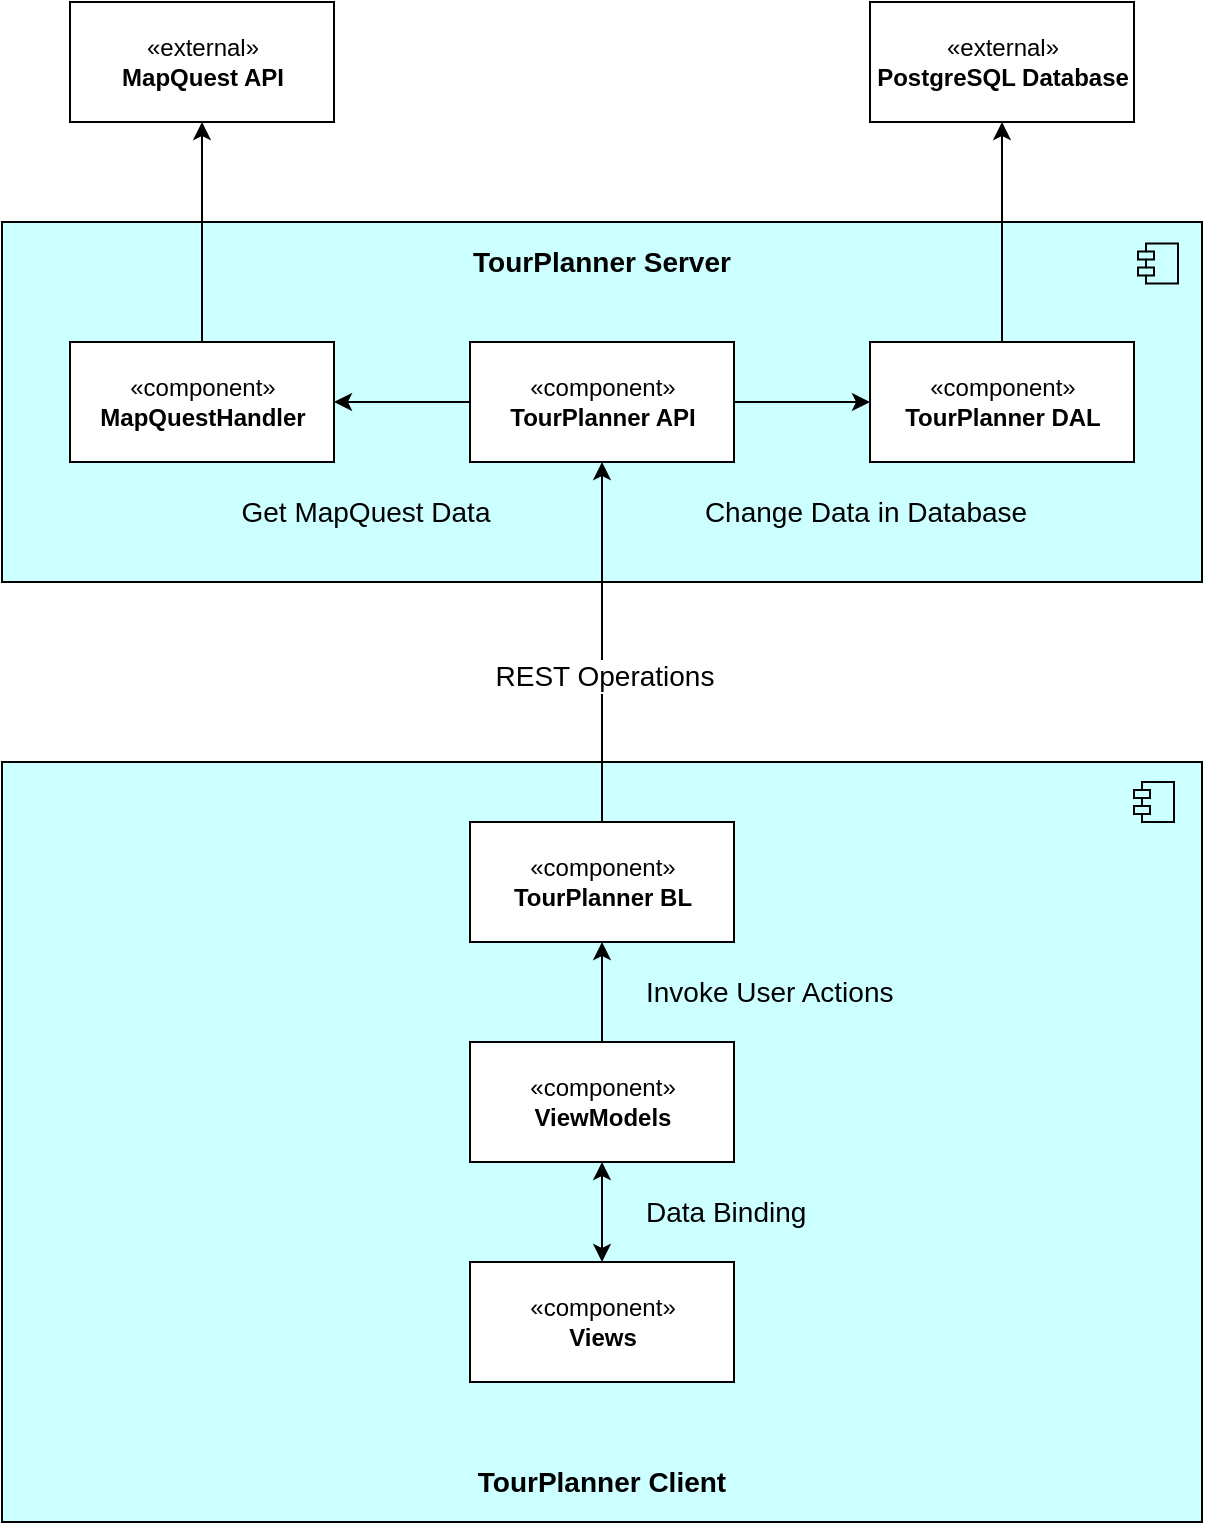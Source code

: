 <mxfile version="16.5.1" type="device"><diagram id="EkRrzrDEgNjFKN_9dOw8" name="Seite-1"><mxGraphModel dx="1422" dy="857" grid="1" gridSize="10" guides="1" tooltips="1" connect="1" arrows="1" fold="1" page="1" pageScale="1" pageWidth="827" pageHeight="1169" math="0" shadow="0"><root><mxCell id="0"/><mxCell id="1" parent="0"/><mxCell id="OAxpw8vTHqimlCDdk_dc-20" value="" style="group;fillColor=none;" parent="1" vertex="1" connectable="0"><mxGeometry x="114" y="690" width="600" height="380" as="geometry"/></mxCell><mxCell id="OAxpw8vTHqimlCDdk_dc-21" value="" style="rounded=0;whiteSpace=wrap;html=1;gradientColor=none;fillColor=#CCFFFF;" parent="OAxpw8vTHqimlCDdk_dc-20" vertex="1"><mxGeometry width="600" height="380.0" as="geometry"/></mxCell><mxCell id="OAxpw8vTHqimlCDdk_dc-22" value="&lt;b style=&quot;font-size: 14px;&quot;&gt;TourPlanner Client&lt;/b&gt;" style="text;html=1;strokeColor=none;fillColor=none;align=center;verticalAlign=middle;whiteSpace=wrap;rounded=0;fontSize=14;" parent="OAxpw8vTHqimlCDdk_dc-20" vertex="1"><mxGeometry x="194" y="340" width="212" height="40" as="geometry"/></mxCell><mxCell id="OAxpw8vTHqimlCDdk_dc-25" value="" style="shape=module;jettyWidth=8;jettyHeight=4;fillColor=#CCFFFF;gradientColor=none;" parent="OAxpw8vTHqimlCDdk_dc-20" vertex="1"><mxGeometry x="566" y="10" width="20" height="20" as="geometry"/></mxCell><mxCell id="OAxpw8vTHqimlCDdk_dc-29" value="Data Binding" style="text;html=1;strokeColor=none;fillColor=none;align=left;verticalAlign=middle;whiteSpace=wrap;rounded=0;fontSize=14;" parent="OAxpw8vTHqimlCDdk_dc-20" vertex="1"><mxGeometry x="320" y="210" width="230" height="30" as="geometry"/></mxCell><mxCell id="OAxpw8vTHqimlCDdk_dc-30" value="Invoke User Actions" style="text;html=1;strokeColor=none;fillColor=none;align=left;verticalAlign=middle;whiteSpace=wrap;rounded=0;fontSize=14;" parent="OAxpw8vTHqimlCDdk_dc-20" vertex="1"><mxGeometry x="320" y="100" width="230" height="30" as="geometry"/></mxCell><mxCell id="OAxpw8vTHqimlCDdk_dc-19" value="" style="group;fillColor=none;" parent="1" vertex="1" connectable="0"><mxGeometry x="114" y="420" width="600" height="180" as="geometry"/></mxCell><mxCell id="OAxpw8vTHqimlCDdk_dc-17" value="" style="rounded=0;whiteSpace=wrap;html=1;gradientColor=none;fillColor=#CCFFFF;" parent="OAxpw8vTHqimlCDdk_dc-19" vertex="1"><mxGeometry width="600" height="180" as="geometry"/></mxCell><mxCell id="OAxpw8vTHqimlCDdk_dc-18" value="&lt;b style=&quot;font-size: 14px;&quot;&gt;TourPlanner Server&lt;/b&gt;" style="text;html=1;strokeColor=none;fillColor=none;align=center;verticalAlign=middle;whiteSpace=wrap;rounded=0;fontSize=14;" parent="OAxpw8vTHqimlCDdk_dc-19" vertex="1"><mxGeometry x="194" width="212" height="40" as="geometry"/></mxCell><mxCell id="OAxpw8vTHqimlCDdk_dc-26" value="" style="shape=module;jettyWidth=8;jettyHeight=4;fillColor=#CCFFFF;gradientColor=none;" parent="OAxpw8vTHqimlCDdk_dc-19" vertex="1"><mxGeometry x="568" y="10.71" width="20" height="20" as="geometry"/></mxCell><mxCell id="OAxpw8vTHqimlCDdk_dc-31" value="Change Data in Database" style="text;html=1;strokeColor=none;fillColor=none;align=center;verticalAlign=middle;whiteSpace=wrap;rounded=0;fontSize=14;" parent="OAxpw8vTHqimlCDdk_dc-19" vertex="1"><mxGeometry x="346" y="130" width="172" height="30" as="geometry"/></mxCell><mxCell id="OAxpw8vTHqimlCDdk_dc-32" value="Get MapQuest Data" style="text;html=1;strokeColor=none;fillColor=none;align=center;verticalAlign=middle;whiteSpace=wrap;rounded=0;fontSize=14;" parent="OAxpw8vTHqimlCDdk_dc-19" vertex="1"><mxGeometry x="96" y="130" width="172" height="30" as="geometry"/></mxCell><mxCell id="OAxpw8vTHqimlCDdk_dc-2" value="«external»&lt;br&gt;&lt;b&gt;MapQuest API&lt;/b&gt;" style="html=1;" parent="1" vertex="1"><mxGeometry x="148" y="310" width="132" height="60" as="geometry"/></mxCell><mxCell id="OAxpw8vTHqimlCDdk_dc-3" value="«external»&lt;br&gt;&lt;b&gt;PostgreSQL Database&lt;/b&gt;" style="html=1;" parent="1" vertex="1"><mxGeometry x="548" y="310" width="132" height="60" as="geometry"/></mxCell><mxCell id="OAxpw8vTHqimlCDdk_dc-13" style="edgeStyle=orthogonalEdgeStyle;rounded=0;orthogonalLoop=1;jettySize=auto;html=1;startArrow=none;startFill=0;endArrow=classic;endFill=1;" parent="1" source="OAxpw8vTHqimlCDdk_dc-4" target="OAxpw8vTHqimlCDdk_dc-5" edge="1"><mxGeometry relative="1" as="geometry"/></mxCell><mxCell id="OAxpw8vTHqimlCDdk_dc-14" style="edgeStyle=orthogonalEdgeStyle;rounded=0;orthogonalLoop=1;jettySize=auto;html=1;startArrow=none;startFill=0;endArrow=classic;endFill=1;" parent="1" source="OAxpw8vTHqimlCDdk_dc-4" target="OAxpw8vTHqimlCDdk_dc-6" edge="1"><mxGeometry relative="1" as="geometry"/></mxCell><mxCell id="OAxpw8vTHqimlCDdk_dc-4" value="«component»&lt;br&gt;&lt;b&gt;TourPlanner API&lt;/b&gt;" style="html=1;" parent="1" vertex="1"><mxGeometry x="348" y="480" width="132" height="60" as="geometry"/></mxCell><mxCell id="OAxpw8vTHqimlCDdk_dc-16" style="edgeStyle=orthogonalEdgeStyle;rounded=0;orthogonalLoop=1;jettySize=auto;html=1;startArrow=none;startFill=0;endArrow=classic;endFill=1;" parent="1" source="OAxpw8vTHqimlCDdk_dc-5" target="OAxpw8vTHqimlCDdk_dc-3" edge="1"><mxGeometry relative="1" as="geometry"/></mxCell><mxCell id="OAxpw8vTHqimlCDdk_dc-5" value="«component»&lt;br&gt;&lt;b&gt;TourPlanner DAL&lt;/b&gt;" style="html=1;" parent="1" vertex="1"><mxGeometry x="548" y="480" width="132" height="60" as="geometry"/></mxCell><mxCell id="OAxpw8vTHqimlCDdk_dc-15" style="edgeStyle=orthogonalEdgeStyle;rounded=0;orthogonalLoop=1;jettySize=auto;html=1;startArrow=none;startFill=0;endArrow=classic;endFill=1;" parent="1" source="OAxpw8vTHqimlCDdk_dc-6" target="OAxpw8vTHqimlCDdk_dc-2" edge="1"><mxGeometry relative="1" as="geometry"/></mxCell><mxCell id="OAxpw8vTHqimlCDdk_dc-6" value="«component»&lt;br&gt;&lt;b&gt;MapQuestHandler&lt;/b&gt;" style="html=1;" parent="1" vertex="1"><mxGeometry x="148" y="480" width="132" height="60" as="geometry"/></mxCell><mxCell id="OAxpw8vTHqimlCDdk_dc-12" style="edgeStyle=orthogonalEdgeStyle;rounded=0;orthogonalLoop=1;jettySize=auto;html=1;startArrow=none;startFill=0;endArrow=classic;endFill=1;" parent="1" source="OAxpw8vTHqimlCDdk_dc-7" target="OAxpw8vTHqimlCDdk_dc-4" edge="1"><mxGeometry relative="1" as="geometry"/></mxCell><mxCell id="OAxpw8vTHqimlCDdk_dc-28" value="REST Operations" style="edgeLabel;html=1;align=center;verticalAlign=middle;resizable=0;points=[];fontSize=14;" parent="OAxpw8vTHqimlCDdk_dc-12" vertex="1" connectable="0"><mxGeometry x="-0.189" y="-1" relative="1" as="geometry"><mxPoint as="offset"/></mxGeometry></mxCell><mxCell id="OAxpw8vTHqimlCDdk_dc-7" value="«component»&lt;br&gt;&lt;b&gt;TourPlanner BL&lt;/b&gt;" style="html=1;" parent="1" vertex="1"><mxGeometry x="348" y="720" width="132" height="60" as="geometry"/></mxCell><mxCell id="OAxpw8vTHqimlCDdk_dc-10" style="edgeStyle=orthogonalEdgeStyle;rounded=0;orthogonalLoop=1;jettySize=auto;html=1;startArrow=classic;startFill=1;" parent="1" source="OAxpw8vTHqimlCDdk_dc-8" target="OAxpw8vTHqimlCDdk_dc-9" edge="1"><mxGeometry relative="1" as="geometry"/></mxCell><mxCell id="OAxpw8vTHqimlCDdk_dc-11" style="edgeStyle=orthogonalEdgeStyle;rounded=0;orthogonalLoop=1;jettySize=auto;html=1;startArrow=none;startFill=0;endArrow=classic;endFill=1;" parent="1" source="OAxpw8vTHqimlCDdk_dc-8" target="OAxpw8vTHqimlCDdk_dc-7" edge="1"><mxGeometry relative="1" as="geometry"/></mxCell><mxCell id="OAxpw8vTHqimlCDdk_dc-8" value="«component»&lt;br&gt;&lt;b&gt;ViewModels&lt;/b&gt;" style="html=1;" parent="1" vertex="1"><mxGeometry x="348" y="830" width="132" height="60" as="geometry"/></mxCell><mxCell id="OAxpw8vTHqimlCDdk_dc-9" value="«component»&lt;br&gt;&lt;b&gt;Views&lt;/b&gt;" style="html=1;" parent="1" vertex="1"><mxGeometry x="348" y="940" width="132" height="60" as="geometry"/></mxCell></root></mxGraphModel></diagram></mxfile>